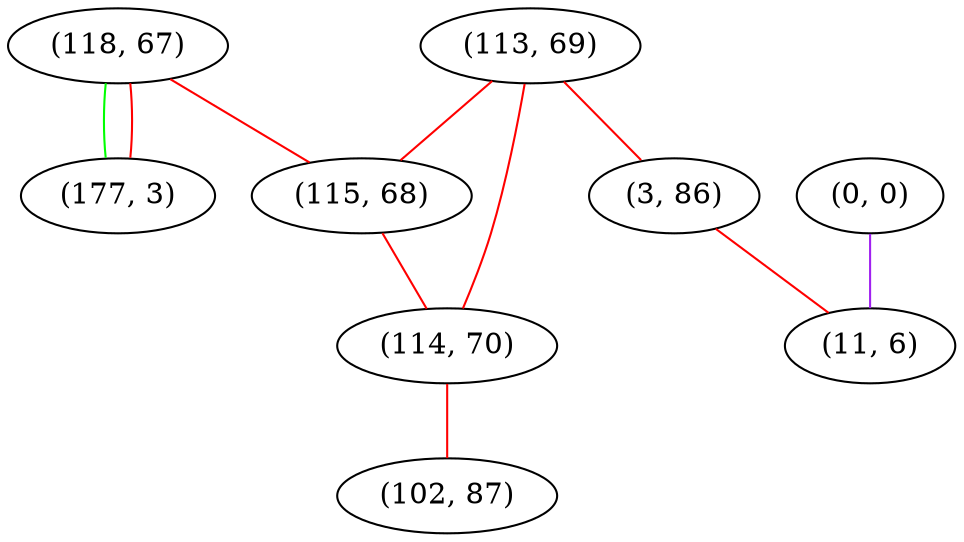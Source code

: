 graph "" {
"(118, 67)";
"(113, 69)";
"(0, 0)";
"(3, 86)";
"(115, 68)";
"(177, 3)";
"(114, 70)";
"(102, 87)";
"(11, 6)";
"(118, 67)" -- "(177, 3)"  [color=green, key=0, weight=2];
"(118, 67)" -- "(177, 3)"  [color=red, key=1, weight=1];
"(118, 67)" -- "(115, 68)"  [color=red, key=0, weight=1];
"(113, 69)" -- "(114, 70)"  [color=red, key=0, weight=1];
"(113, 69)" -- "(115, 68)"  [color=red, key=0, weight=1];
"(113, 69)" -- "(3, 86)"  [color=red, key=0, weight=1];
"(0, 0)" -- "(11, 6)"  [color=purple, key=0, weight=4];
"(3, 86)" -- "(11, 6)"  [color=red, key=0, weight=1];
"(115, 68)" -- "(114, 70)"  [color=red, key=0, weight=1];
"(114, 70)" -- "(102, 87)"  [color=red, key=0, weight=1];
}
